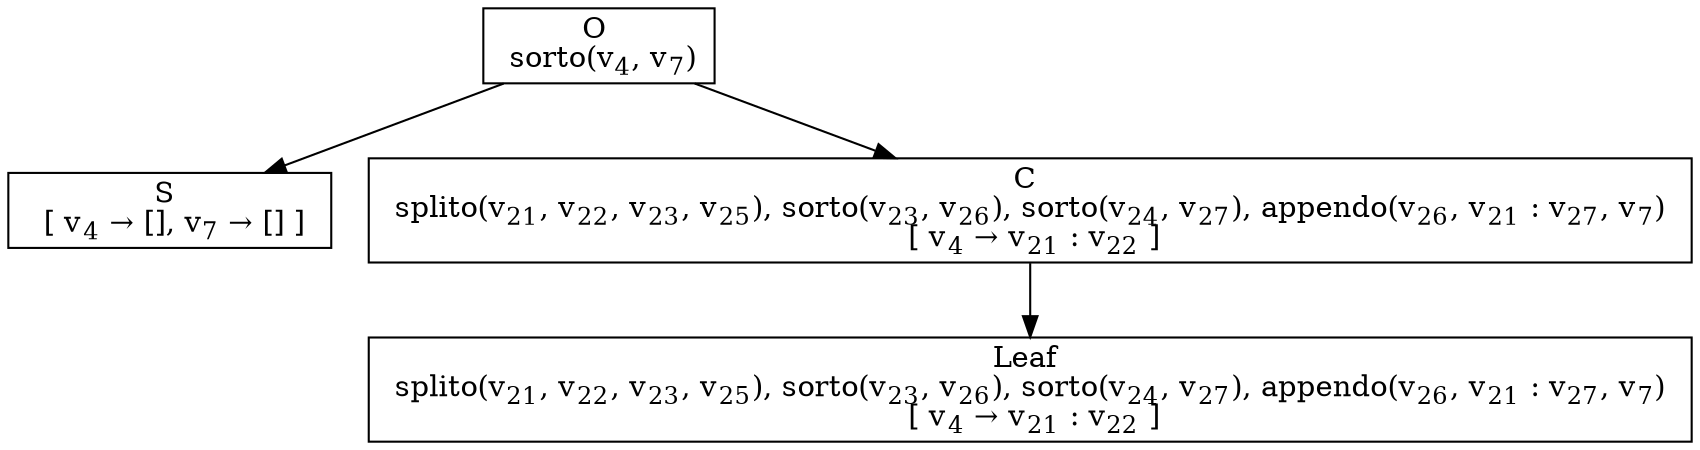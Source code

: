 digraph {
    graph [rankdir=TB
          ,bgcolor=transparent];
    node [shape=box
         ,fillcolor=white
         ,style=filled];
    0 [label=<O <BR/> sorto(v<SUB>4</SUB>, v<SUB>7</SUB>)>];
    1 [label=<S <BR/>  [ v<SUB>4</SUB> &rarr; [], v<SUB>7</SUB> &rarr; [] ] >];
    2 [label=<C <BR/> splito(v<SUB>21</SUB>, v<SUB>22</SUB>, v<SUB>23</SUB>, v<SUB>25</SUB>), sorto(v<SUB>23</SUB>, v<SUB>26</SUB>), sorto(v<SUB>24</SUB>, v<SUB>27</SUB>), appendo(v<SUB>26</SUB>, v<SUB>21</SUB> : v<SUB>27</SUB>, v<SUB>7</SUB>) <BR/>  [ v<SUB>4</SUB> &rarr; v<SUB>21</SUB> : v<SUB>22</SUB> ] >];
    3 [label=<Leaf <BR/> splito(v<SUB>21</SUB>, v<SUB>22</SUB>, v<SUB>23</SUB>, v<SUB>25</SUB>), sorto(v<SUB>23</SUB>, v<SUB>26</SUB>), sorto(v<SUB>24</SUB>, v<SUB>27</SUB>), appendo(v<SUB>26</SUB>, v<SUB>21</SUB> : v<SUB>27</SUB>, v<SUB>7</SUB>) <BR/>  [ v<SUB>4</SUB> &rarr; v<SUB>21</SUB> : v<SUB>22</SUB> ] >];
    0 -> 1 [label=""];
    0 -> 2 [label=""];
    2 -> 3 [label=""];
}